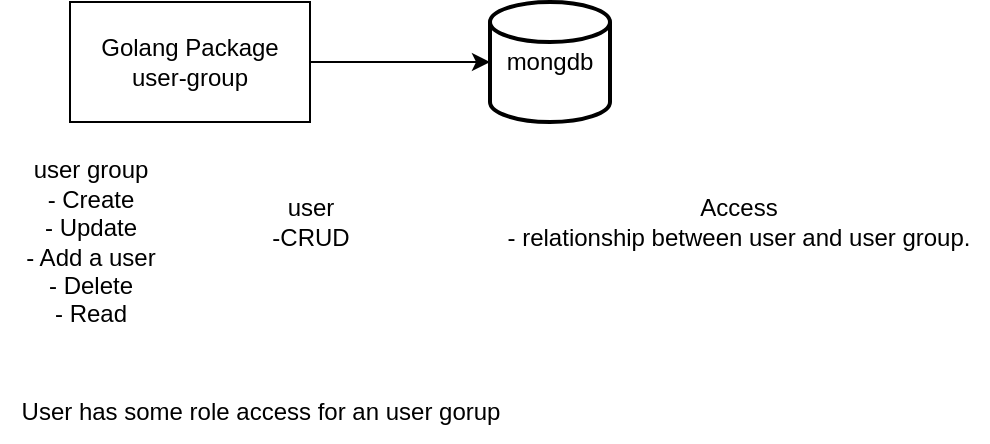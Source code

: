 <mxfile>
    <diagram id="PP5qGfRJTbU43sdhmLFE" name="Page-1">
        <mxGraphModel dx="1267" dy="532" grid="1" gridSize="10" guides="1" tooltips="1" connect="1" arrows="1" fold="1" page="1" pageScale="1" pageWidth="827" pageHeight="1169" math="0" shadow="0">
            <root>
                <mxCell id="0"/>
                <mxCell id="1" parent="0"/>
                <mxCell id="4" value="" style="edgeStyle=none;html=1;entryX=0;entryY=0.5;entryDx=0;entryDy=0;entryPerimeter=0;" parent="1" source="2" target="5" edge="1">
                    <mxGeometry relative="1" as="geometry">
                        <mxPoint x="280" y="190" as="targetPoint"/>
                    </mxGeometry>
                </mxCell>
                <mxCell id="2" value="Golang Package&lt;br&gt;user-group" style="whiteSpace=wrap;html=1;" parent="1" vertex="1">
                    <mxGeometry x="80" y="160" width="120" height="60" as="geometry"/>
                </mxCell>
                <mxCell id="5" value="mongdb" style="strokeWidth=2;html=1;shape=mxgraph.flowchart.database;whiteSpace=wrap;" parent="1" vertex="1">
                    <mxGeometry x="290" y="160" width="60" height="60" as="geometry"/>
                </mxCell>
                <mxCell id="6" value="user group&lt;br&gt;- Create&lt;br&gt;- Update&lt;br&gt;- Add a user&lt;br&gt;- Delete&lt;br&gt;- Read" style="text;html=1;align=center;verticalAlign=middle;resizable=0;points=[];autosize=1;strokeColor=none;fillColor=none;" parent="1" vertex="1">
                    <mxGeometry x="45" y="230" width="90" height="100" as="geometry"/>
                </mxCell>
                <mxCell id="7" value="user&lt;br&gt;-CRUD" style="text;html=1;align=center;verticalAlign=middle;resizable=0;points=[];autosize=1;strokeColor=none;fillColor=none;" parent="1" vertex="1">
                    <mxGeometry x="170" y="250" width="60" height="40" as="geometry"/>
                </mxCell>
                <mxCell id="8" value="Access&lt;br&gt;- relationship between user and user group." style="text;html=1;align=center;verticalAlign=middle;resizable=0;points=[];autosize=1;strokeColor=none;fillColor=none;" vertex="1" parent="1">
                    <mxGeometry x="289" y="250" width="250" height="40" as="geometry"/>
                </mxCell>
                <mxCell id="9" value="User has some role access for an user gorup&lt;br&gt;" style="text;html=1;align=center;verticalAlign=middle;resizable=0;points=[];autosize=1;strokeColor=none;fillColor=none;" vertex="1" parent="1">
                    <mxGeometry x="45" y="350" width="260" height="30" as="geometry"/>
                </mxCell>
            </root>
        </mxGraphModel>
    </diagram>
</mxfile>